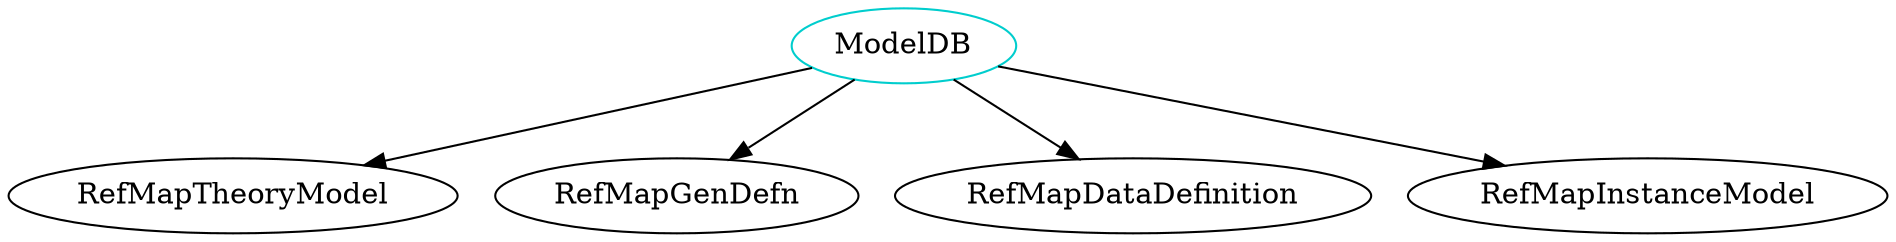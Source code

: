 digraph modeldb{
ModelDB -> RefMapTheoryModel;
ModelDB -> RefMapGenDefn;
ModelDB -> RefMapDataDefinition;
ModelDB -> RefMapInstanceModel;
ModelDB	[shape=oval, color=cyan3, label="ModelDB"];
}

